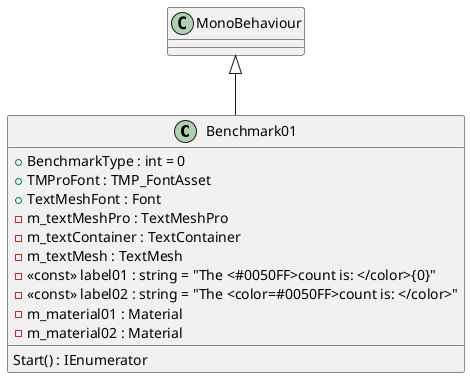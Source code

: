 @startuml
class Benchmark01 {
    + BenchmarkType : int = 0
    + TMProFont : TMP_FontAsset
    + TextMeshFont : Font
    - m_textMeshPro : TextMeshPro
    - m_textContainer : TextContainer
    - m_textMesh : TextMesh
    - <<const>> label01 : string = "The <#0050FF>count is: </color>{0&#125;"
    - <<const>> label02 : string = "The <color=#0050FF>count is: </color>"
    - m_material01 : Material
    - m_material02 : Material
    Start() : IEnumerator
}
MonoBehaviour <|-- Benchmark01
@enduml
